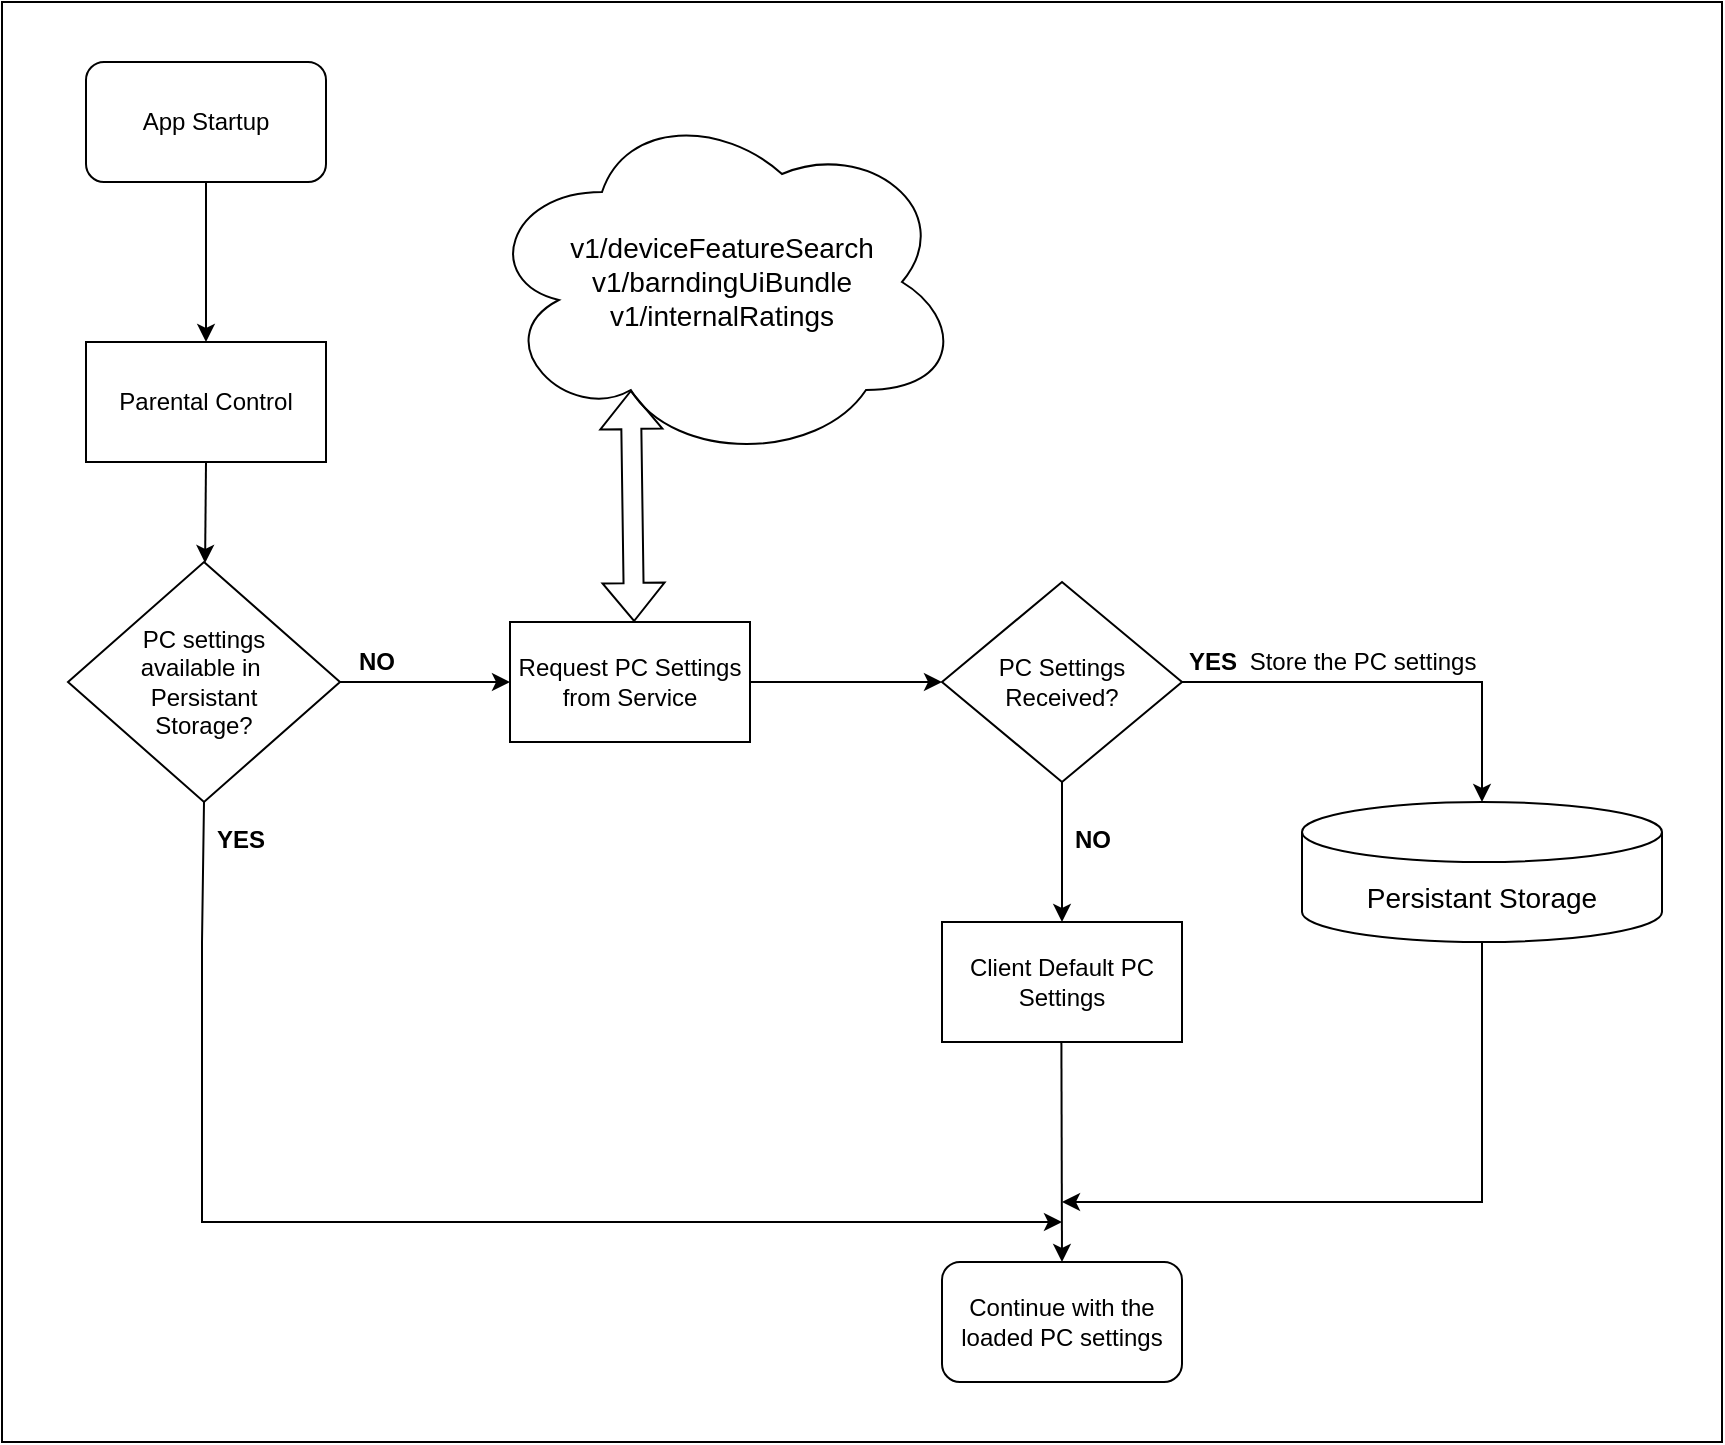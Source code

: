 <mxfile version="24.5.2" type="github">
  <diagram name="Page-1" id="OlHyb_jF4ESfPcGbZSpm">
    <mxGraphModel dx="1282" dy="719" grid="1" gridSize="10" guides="1" tooltips="1" connect="1" arrows="1" fold="1" page="1" pageScale="1" pageWidth="1100" pageHeight="1700" math="0" shadow="0">
      <root>
        <mxCell id="0" />
        <mxCell id="1" parent="0" />
        <mxCell id="zR1Uy2TbXADLJTg3EGUQ-6" value="" style="rounded=0;whiteSpace=wrap;html=1;" vertex="1" parent="1">
          <mxGeometry x="120" y="50" width="860" height="720" as="geometry" />
        </mxCell>
        <mxCell id="CWwOudwgfK0mol7_iwpN-1" value="&lt;span style=&quot;font-size: 14px;&quot;&gt;&lt;font style=&quot;font-size: 14px;&quot;&gt;v1/deviceFeatureSearch&lt;/font&gt;&lt;/span&gt;&lt;div style=&quot;font-size: 14px;&quot;&gt;&lt;font style=&quot;font-size: 14px;&quot;&gt;v1/barndingUiBundle&lt;/font&gt;&lt;/div&gt;&lt;div style=&quot;font-size: 14px;&quot;&gt;&lt;font style=&quot;font-size: 14px;&quot;&gt;v1/internalRatings&lt;/font&gt;&lt;/div&gt;" style="ellipse;shape=cloud;whiteSpace=wrap;html=1;" parent="1" vertex="1">
          <mxGeometry x="360" y="100" width="240" height="180" as="geometry" />
        </mxCell>
        <mxCell id="CWwOudwgfK0mol7_iwpN-4" style="edgeStyle=orthogonalEdgeStyle;rounded=0;orthogonalLoop=1;jettySize=auto;html=1;exitX=0.5;exitY=1;exitDx=0;exitDy=0;exitPerimeter=0;" parent="1" source="CWwOudwgfK0mol7_iwpN-2" target="CWwOudwgfK0mol7_iwpN-2" edge="1">
          <mxGeometry relative="1" as="geometry" />
        </mxCell>
        <mxCell id="zR1Uy2TbXADLJTg3EGUQ-5" style="edgeStyle=orthogonalEdgeStyle;rounded=0;orthogonalLoop=1;jettySize=auto;html=1;exitX=0.5;exitY=1;exitDx=0;exitDy=0;exitPerimeter=0;" edge="1" parent="1" source="CWwOudwgfK0mol7_iwpN-2">
          <mxGeometry relative="1" as="geometry">
            <mxPoint x="650" y="650" as="targetPoint" />
            <Array as="points">
              <mxPoint x="860" y="650" />
              <mxPoint x="710" y="650" />
            </Array>
          </mxGeometry>
        </mxCell>
        <mxCell id="CWwOudwgfK0mol7_iwpN-2" value="&lt;font style=&quot;font-size: 14px;&quot;&gt;Persistant Storage&lt;/font&gt;" style="shape=cylinder3;whiteSpace=wrap;html=1;boundedLbl=1;backgroundOutline=1;size=15;" parent="1" vertex="1">
          <mxGeometry x="770" y="450" width="180" height="70" as="geometry" />
        </mxCell>
        <mxCell id="CWwOudwgfK0mol7_iwpN-6" value="Parental Control" style="rounded=0;whiteSpace=wrap;html=1;" parent="1" vertex="1">
          <mxGeometry x="162" y="220" width="120" height="60" as="geometry" />
        </mxCell>
        <mxCell id="CWwOudwgfK0mol7_iwpN-7" value="App Startup" style="rounded=1;whiteSpace=wrap;html=1;" parent="1" vertex="1">
          <mxGeometry x="162" y="80" width="120" height="60" as="geometry" />
        </mxCell>
        <mxCell id="CWwOudwgfK0mol7_iwpN-8" value="" style="endArrow=classic;html=1;rounded=0;exitX=0.5;exitY=1;exitDx=0;exitDy=0;" parent="1" source="CWwOudwgfK0mol7_iwpN-7" target="CWwOudwgfK0mol7_iwpN-6" edge="1">
          <mxGeometry width="50" height="50" relative="1" as="geometry">
            <mxPoint x="382" y="390" as="sourcePoint" />
            <mxPoint x="432" y="340" as="targetPoint" />
          </mxGeometry>
        </mxCell>
        <mxCell id="CWwOudwgfK0mol7_iwpN-13" value="PC Settings Received?" style="rhombus;whiteSpace=wrap;html=1;" parent="1" vertex="1">
          <mxGeometry x="590" y="340" width="120" height="100" as="geometry" />
        </mxCell>
        <mxCell id="CWwOudwgfK0mol7_iwpN-14" value="" style="endArrow=classic;html=1;rounded=0;exitX=0.5;exitY=1;exitDx=0;exitDy=0;" parent="1" source="CWwOudwgfK0mol7_iwpN-6" target="CWwOudwgfK0mol7_iwpN-26" edge="1">
          <mxGeometry width="50" height="50" relative="1" as="geometry">
            <mxPoint x="382" y="390" as="sourcePoint" />
            <mxPoint x="62" y="330" as="targetPoint" />
          </mxGeometry>
        </mxCell>
        <mxCell id="CWwOudwgfK0mol7_iwpN-15" value="" style="endArrow=classic;html=1;rounded=0;entryX=0.5;entryY=0;entryDx=0;entryDy=0;entryPerimeter=0;" parent="1" target="CWwOudwgfK0mol7_iwpN-2" edge="1">
          <mxGeometry width="50" height="50" relative="1" as="geometry">
            <mxPoint x="710" y="390" as="sourcePoint" />
            <mxPoint x="875" y="673" as="targetPoint" />
            <Array as="points">
              <mxPoint x="860" y="390" />
            </Array>
          </mxGeometry>
        </mxCell>
        <mxCell id="CWwOudwgfK0mol7_iwpN-16" value="Store the PC settings" style="text;html=1;align=center;verticalAlign=middle;resizable=0;points=[];autosize=1;strokeColor=none;fillColor=none;" parent="1" vertex="1">
          <mxGeometry x="730" y="365" width="140" height="30" as="geometry" />
        </mxCell>
        <mxCell id="CWwOudwgfK0mol7_iwpN-17" value="Client Default PC Settings" style="rounded=0;whiteSpace=wrap;html=1;" parent="1" vertex="1">
          <mxGeometry x="590" y="510" width="120" height="60" as="geometry" />
        </mxCell>
        <mxCell id="CWwOudwgfK0mol7_iwpN-18" value="" style="endArrow=classic;html=1;rounded=0;exitX=0.5;exitY=1;exitDx=0;exitDy=0;" parent="1" source="CWwOudwgfK0mol7_iwpN-13" target="CWwOudwgfK0mol7_iwpN-17" edge="1">
          <mxGeometry width="50" height="50" relative="1" as="geometry">
            <mxPoint x="783" y="553" as="sourcePoint" />
            <mxPoint x="833" y="503" as="targetPoint" />
          </mxGeometry>
        </mxCell>
        <mxCell id="CWwOudwgfK0mol7_iwpN-19" value="NO" style="text;html=1;align=center;verticalAlign=middle;resizable=0;points=[];autosize=1;strokeColor=none;fillColor=none;fontStyle=1" parent="1" vertex="1">
          <mxGeometry x="645" y="454" width="40" height="30" as="geometry" />
        </mxCell>
        <mxCell id="CWwOudwgfK0mol7_iwpN-21" style="edgeStyle=orthogonalEdgeStyle;rounded=0;orthogonalLoop=1;jettySize=auto;html=1;exitX=0.5;exitY=1;exitDx=0;exitDy=0;" parent="1" edge="1">
          <mxGeometry relative="1" as="geometry">
            <mxPoint x="818" y="749" as="sourcePoint" />
            <mxPoint x="818" y="749" as="targetPoint" />
          </mxGeometry>
        </mxCell>
        <mxCell id="CWwOudwgfK0mol7_iwpN-22" value="" style="endArrow=classic;html=1;rounded=0;exitX=0.16;exitY=1;exitDx=0;exitDy=0;exitPerimeter=0;" parent="1" edge="1">
          <mxGeometry width="50" height="50" relative="1" as="geometry">
            <mxPoint x="649.7" y="570" as="sourcePoint" />
            <mxPoint x="650" y="680" as="targetPoint" />
          </mxGeometry>
        </mxCell>
        <mxCell id="CWwOudwgfK0mol7_iwpN-26" value="PC settings&lt;div&gt;available in&amp;nbsp;&lt;/div&gt;&lt;div&gt;Persistant&lt;/div&gt;&lt;div&gt;Storage?&lt;/div&gt;" style="rhombus;whiteSpace=wrap;html=1;" parent="1" vertex="1">
          <mxGeometry x="153" y="330" width="136" height="120" as="geometry" />
        </mxCell>
        <mxCell id="CWwOudwgfK0mol7_iwpN-28" value="NO" style="text;html=1;align=center;verticalAlign=middle;resizable=0;points=[];autosize=1;strokeColor=none;fillColor=none;fontStyle=1" parent="1" vertex="1">
          <mxGeometry x="287" y="365" width="40" height="30" as="geometry" />
        </mxCell>
        <mxCell id="CWwOudwgfK0mol7_iwpN-29" value="" style="endArrow=classic;html=1;rounded=0;exitX=1;exitY=0.5;exitDx=0;exitDy=0;" parent="1" source="zR1Uy2TbXADLJTg3EGUQ-1" target="CWwOudwgfK0mol7_iwpN-13" edge="1">
          <mxGeometry width="50" height="50" relative="1" as="geometry">
            <mxPoint x="690" y="430" as="sourcePoint" />
            <mxPoint x="623.06" y="519.084" as="targetPoint" />
          </mxGeometry>
        </mxCell>
        <mxCell id="CWwOudwgfK0mol7_iwpN-30" value="" style="endArrow=classic;html=1;rounded=0;exitX=0.5;exitY=1;exitDx=0;exitDy=0;" parent="1" source="CWwOudwgfK0mol7_iwpN-26" edge="1">
          <mxGeometry width="50" height="50" relative="1" as="geometry">
            <mxPoint x="382" y="540" as="sourcePoint" />
            <mxPoint x="650" y="660" as="targetPoint" />
            <Array as="points">
              <mxPoint x="220" y="520" />
              <mxPoint x="220" y="660" />
            </Array>
          </mxGeometry>
        </mxCell>
        <mxCell id="CWwOudwgfK0mol7_iwpN-31" value="YES" style="text;html=1;align=center;verticalAlign=middle;resizable=0;points=[];autosize=1;strokeColor=none;fillColor=none;fontStyle=1" parent="1" vertex="1">
          <mxGeometry x="214" y="454" width="50" height="30" as="geometry" />
        </mxCell>
        <mxCell id="CWwOudwgfK0mol7_iwpN-32" value="YES" style="text;html=1;align=center;verticalAlign=middle;resizable=0;points=[];autosize=1;strokeColor=none;fillColor=none;fontStyle=1" parent="1" vertex="1">
          <mxGeometry x="700" y="365" width="50" height="30" as="geometry" />
        </mxCell>
        <mxCell id="DlES3XEM92HMkGLcF2sl-2" value="" style="endArrow=classic;html=1;rounded=0;exitX=1;exitY=0.5;exitDx=0;exitDy=0;" parent="1" source="CWwOudwgfK0mol7_iwpN-26" target="zR1Uy2TbXADLJTg3EGUQ-1" edge="1">
          <mxGeometry width="50" height="50" relative="1" as="geometry">
            <mxPoint x="432" y="320" as="sourcePoint" />
            <mxPoint x="360" y="390" as="targetPoint" />
          </mxGeometry>
        </mxCell>
        <mxCell id="zR1Uy2TbXADLJTg3EGUQ-1" value="Request PC Settings from Service" style="rounded=0;whiteSpace=wrap;html=1;" vertex="1" parent="1">
          <mxGeometry x="374" y="360" width="120" height="60" as="geometry" />
        </mxCell>
        <mxCell id="zR1Uy2TbXADLJTg3EGUQ-2" value="" style="shape=flexArrow;endArrow=classic;startArrow=classic;html=1;rounded=0;exitX=0.417;exitY=0;exitDx=0;exitDy=0;exitPerimeter=0;entryX=0.31;entryY=0.8;entryDx=0;entryDy=0;entryPerimeter=0;" edge="1" parent="1" target="CWwOudwgfK0mol7_iwpN-1">
          <mxGeometry width="100" height="100" relative="1" as="geometry">
            <mxPoint x="436.04" y="360" as="sourcePoint" />
            <mxPoint x="476" y="270" as="targetPoint" />
          </mxGeometry>
        </mxCell>
        <mxCell id="zR1Uy2TbXADLJTg3EGUQ-4" value="Continue with the loaded PC settings" style="rounded=1;whiteSpace=wrap;html=1;" vertex="1" parent="1">
          <mxGeometry x="590" y="680" width="120" height="60" as="geometry" />
        </mxCell>
      </root>
    </mxGraphModel>
  </diagram>
</mxfile>
